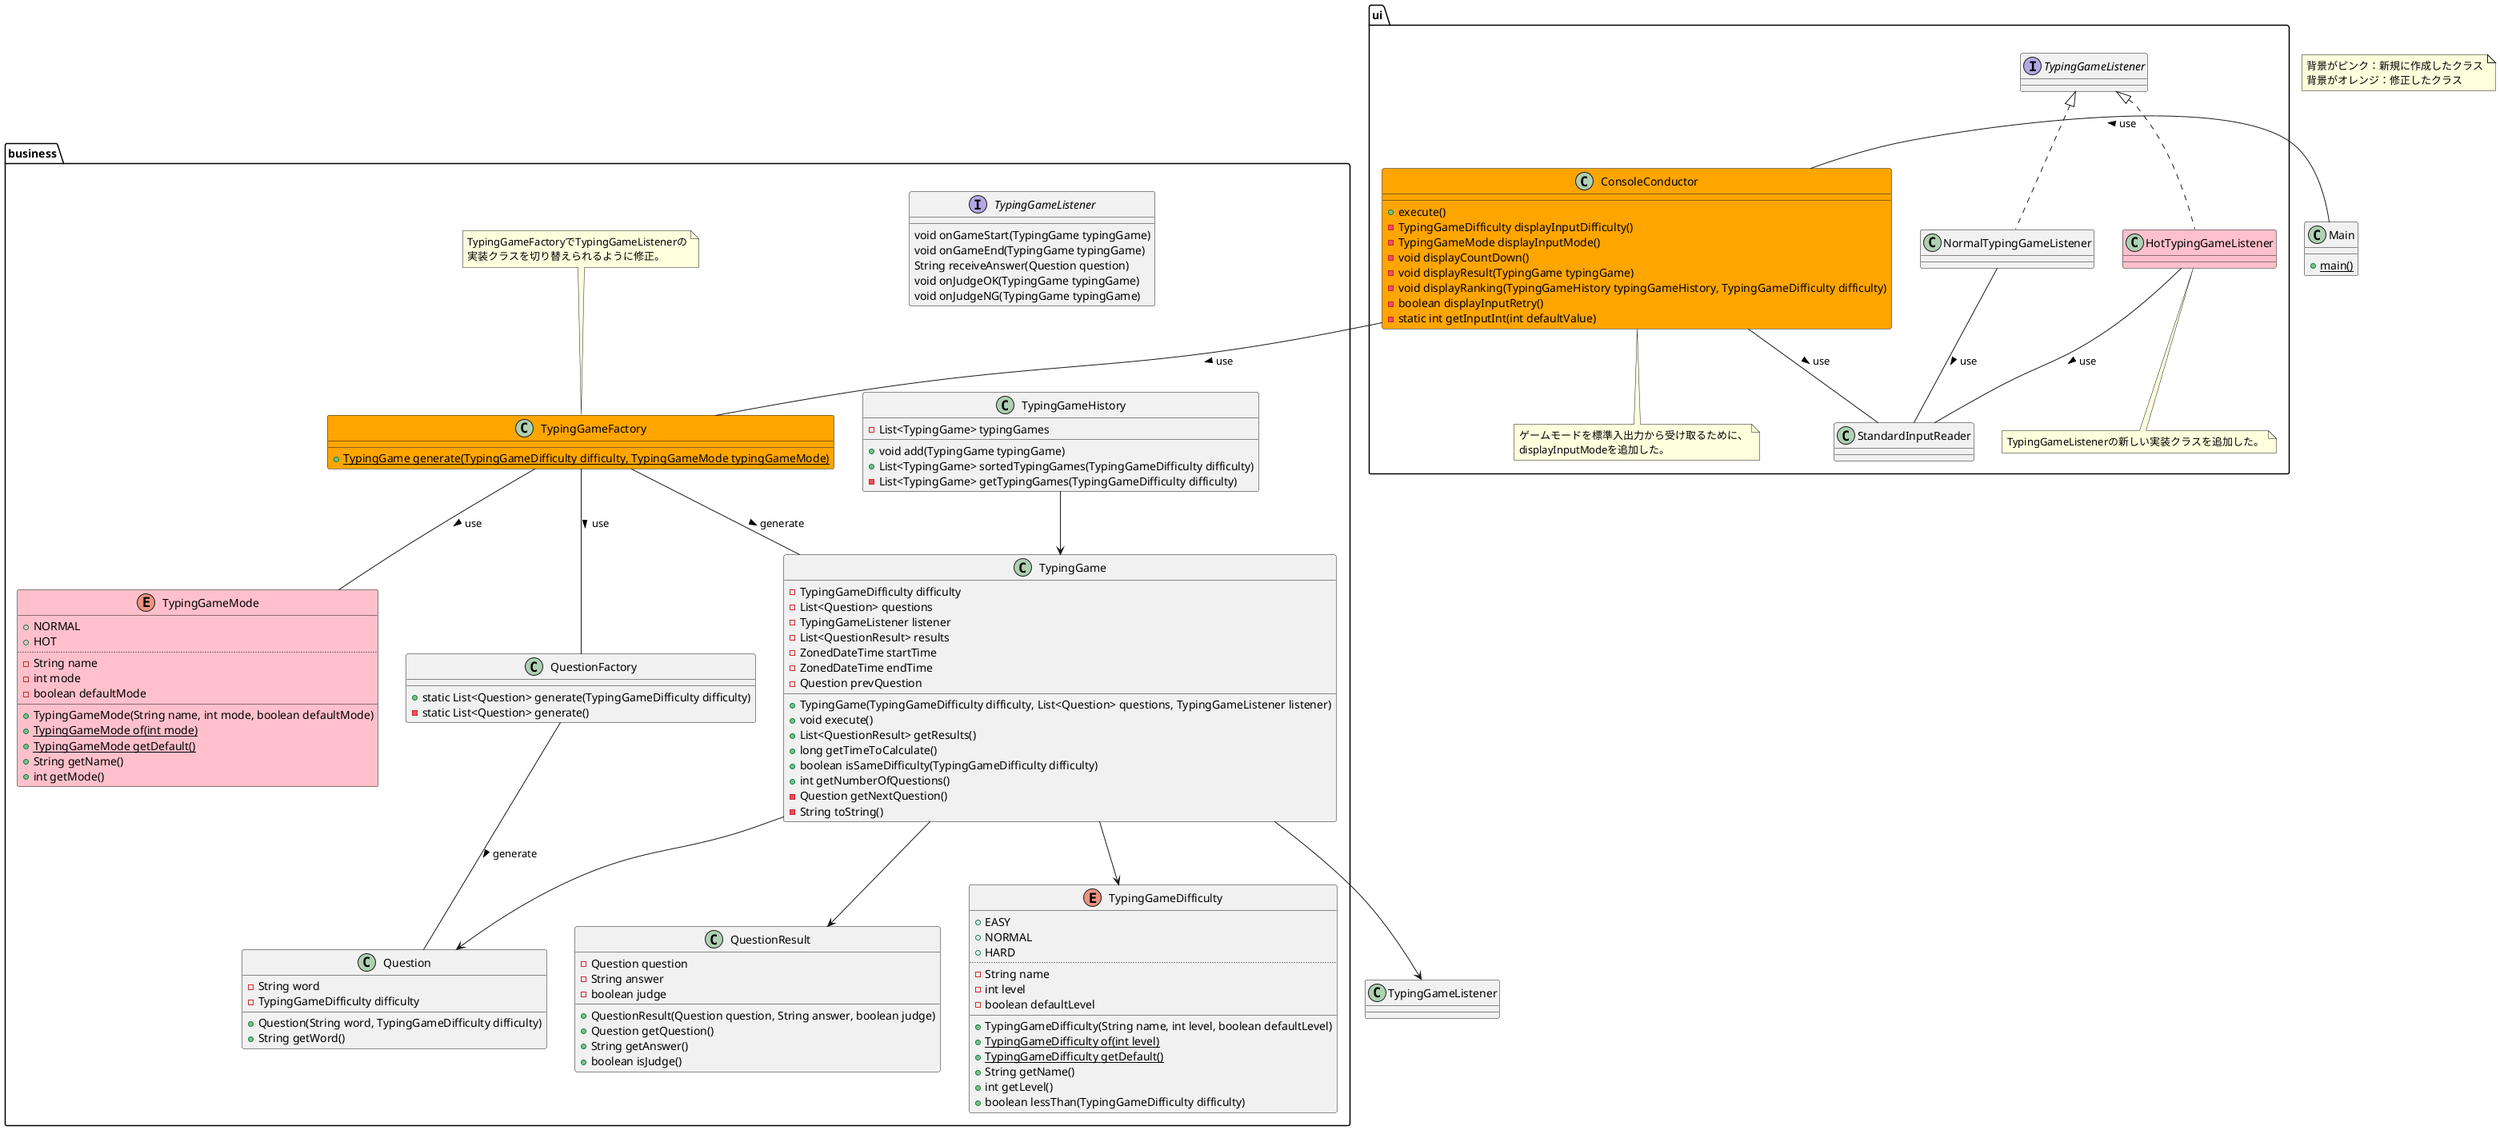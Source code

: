 @startuml 07_add_hot_typinggame_mode

note as note_main
  背景がピンク：新規に作成したクラス
  背景がオレンジ：修正したクラス
end note

class Main {
  + {static} main()
}

package business {
  class TypingGame {
    - TypingGameDifficulty difficulty
    - List<Question> questions
    - TypingGameListener listener
    - List<QuestionResult> results
    - ZonedDateTime startTime
    - ZonedDateTime endTime
    - Question prevQuestion
    + TypingGame(TypingGameDifficulty difficulty, List<Question> questions, TypingGameListener listener)
    + void execute()
    + List<QuestionResult> getResults()
    + long getTimeToCalculate()
    + boolean isSameDifficulty(TypingGameDifficulty difficulty)
    + int getNumberOfQuestions()
    - Question getNextQuestion()
    - String toString()
  }

  interface TypingGameListener {
    void onGameStart(TypingGame typingGame)
    void onGameEnd(TypingGame typingGame)
    String receiveAnswer(Question question)
    void onJudgeOK(TypingGame typingGame)
    void onJudgeNG(TypingGame typingGame)
  }

  enum TypingGameMode #Pink {
    + NORMAL
    + HOT
    ..
    - String name
    - int mode
    - boolean defaultMode
    __
    + TypingGameMode(String name, int mode, boolean defaultMode)
    + {static} TypingGameMode of(int mode)
    + {static} TypingGameMode getDefault()
    + String getName()
    + int getMode()
  }

  enum TypingGameDifficulty {
    + EASY
    + NORMAL
    + HARD
    ..
    - String name
    - int level
    - boolean defaultLevel
    __
    + TypingGameDifficulty(String name, int level, boolean defaultLevel)
    + {static} TypingGameDifficulty of(int level)
    + {static} TypingGameDifficulty getDefault()
    + String getName()
    + int getLevel()
    + boolean lessThan(TypingGameDifficulty difficulty)
  }

  class TypingGameHistory {
    - List<TypingGame> typingGames
    + void add(TypingGame typingGame)
    + List<TypingGame> sortedTypingGames(TypingGameDifficulty difficulty)
    - List<TypingGame> getTypingGames(TypingGameDifficulty difficulty)
  }

  class TypingGameFactory #Orange {
    + {static} TypingGame generate(TypingGameDifficulty difficulty, TypingGameMode typingGameMode)
  }
  note top
    TypingGameFactoryでTypingGameListenerの
    実装クラスを切り替えられるように修正。
  end note

  class Question {
    - String word
    - TypingGameDifficulty difficulty
    + Question(String word, TypingGameDifficulty difficulty)
    + String getWord()
  }

  class QuestionResult {
    - Question question
    - String answer
    - boolean judge
    + QuestionResult(Question question, String answer, boolean judge)
    + Question getQuestion()
    + String getAnswer()
    + boolean isJudge()
  }

  class QuestionFactory {
    + static List<Question> generate(TypingGameDifficulty difficulty)
    - static List<Question> generate()
  }
}

package ui {
  class ConsoleConductor #Orange {
    + execute()
    - TypingGameDifficulty displayInputDifficulty()
    - TypingGameMode displayInputMode()
    - void displayCountDown()
    - void displayResult(TypingGame typingGame)
    - void displayRanking(TypingGameHistory typingGameHistory, TypingGameDifficulty difficulty)
    - boolean displayInputRetry()
    - static int getInputInt(int defaultValue)
  }
  note bottom of ConsoleConductor
    ゲームモードを標準入出力から受け取るために、
    displayInputModeを追加した。
  end note

  class NormalTypingGameListener implements TypingGameListener

  class HotTypingGameListener #Pink implements TypingGameListener
  note bottom of HotTypingGameListener
    TypingGameListenerの新しい実装クラスを追加した。
  end note

  class StandardInputReader {}
}

Main -l- ConsoleConductor : use >

ConsoleConductor -- TypingGameFactory : use >
ConsoleConductor -- StandardInputReader : use >

TypingGameFactory -- QuestionFactory : use >
TypingGameFactory -- TypingGameMode : use >

TypingGameFactory -- TypingGame : generate >

QuestionFactory -- Question : generate >

TypingGameHistory --> TypingGame
TypingGame --> TypingGameDifficulty
TypingGame --> Question
TypingGame --> QuestionResult
TypingGame --> TypingGameListener

NormalTypingGameListener -- StandardInputReader : use >
HotTypingGameListener -- StandardInputReader : use >

@enduml
